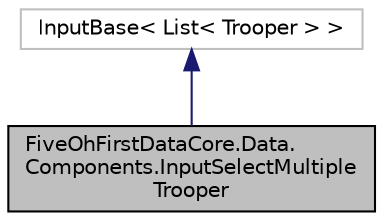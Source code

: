 digraph "FiveOhFirstDataCore.Data.Components.InputSelectMultipleTrooper"
{
 // LATEX_PDF_SIZE
  edge [fontname="Helvetica",fontsize="10",labelfontname="Helvetica",labelfontsize="10"];
  node [fontname="Helvetica",fontsize="10",shape=record];
  Node1 [label="FiveOhFirstDataCore.Data.\lComponents.InputSelectMultiple\lTrooper",height=0.2,width=0.4,color="black", fillcolor="grey75", style="filled", fontcolor="black",tooltip=" "];
  Node2 -> Node1 [dir="back",color="midnightblue",fontsize="10",style="solid",fontname="Helvetica"];
  Node2 [label="InputBase\< List\< Trooper \> \>",height=0.2,width=0.4,color="grey75", fillcolor="white", style="filled",tooltip=" "];
}
